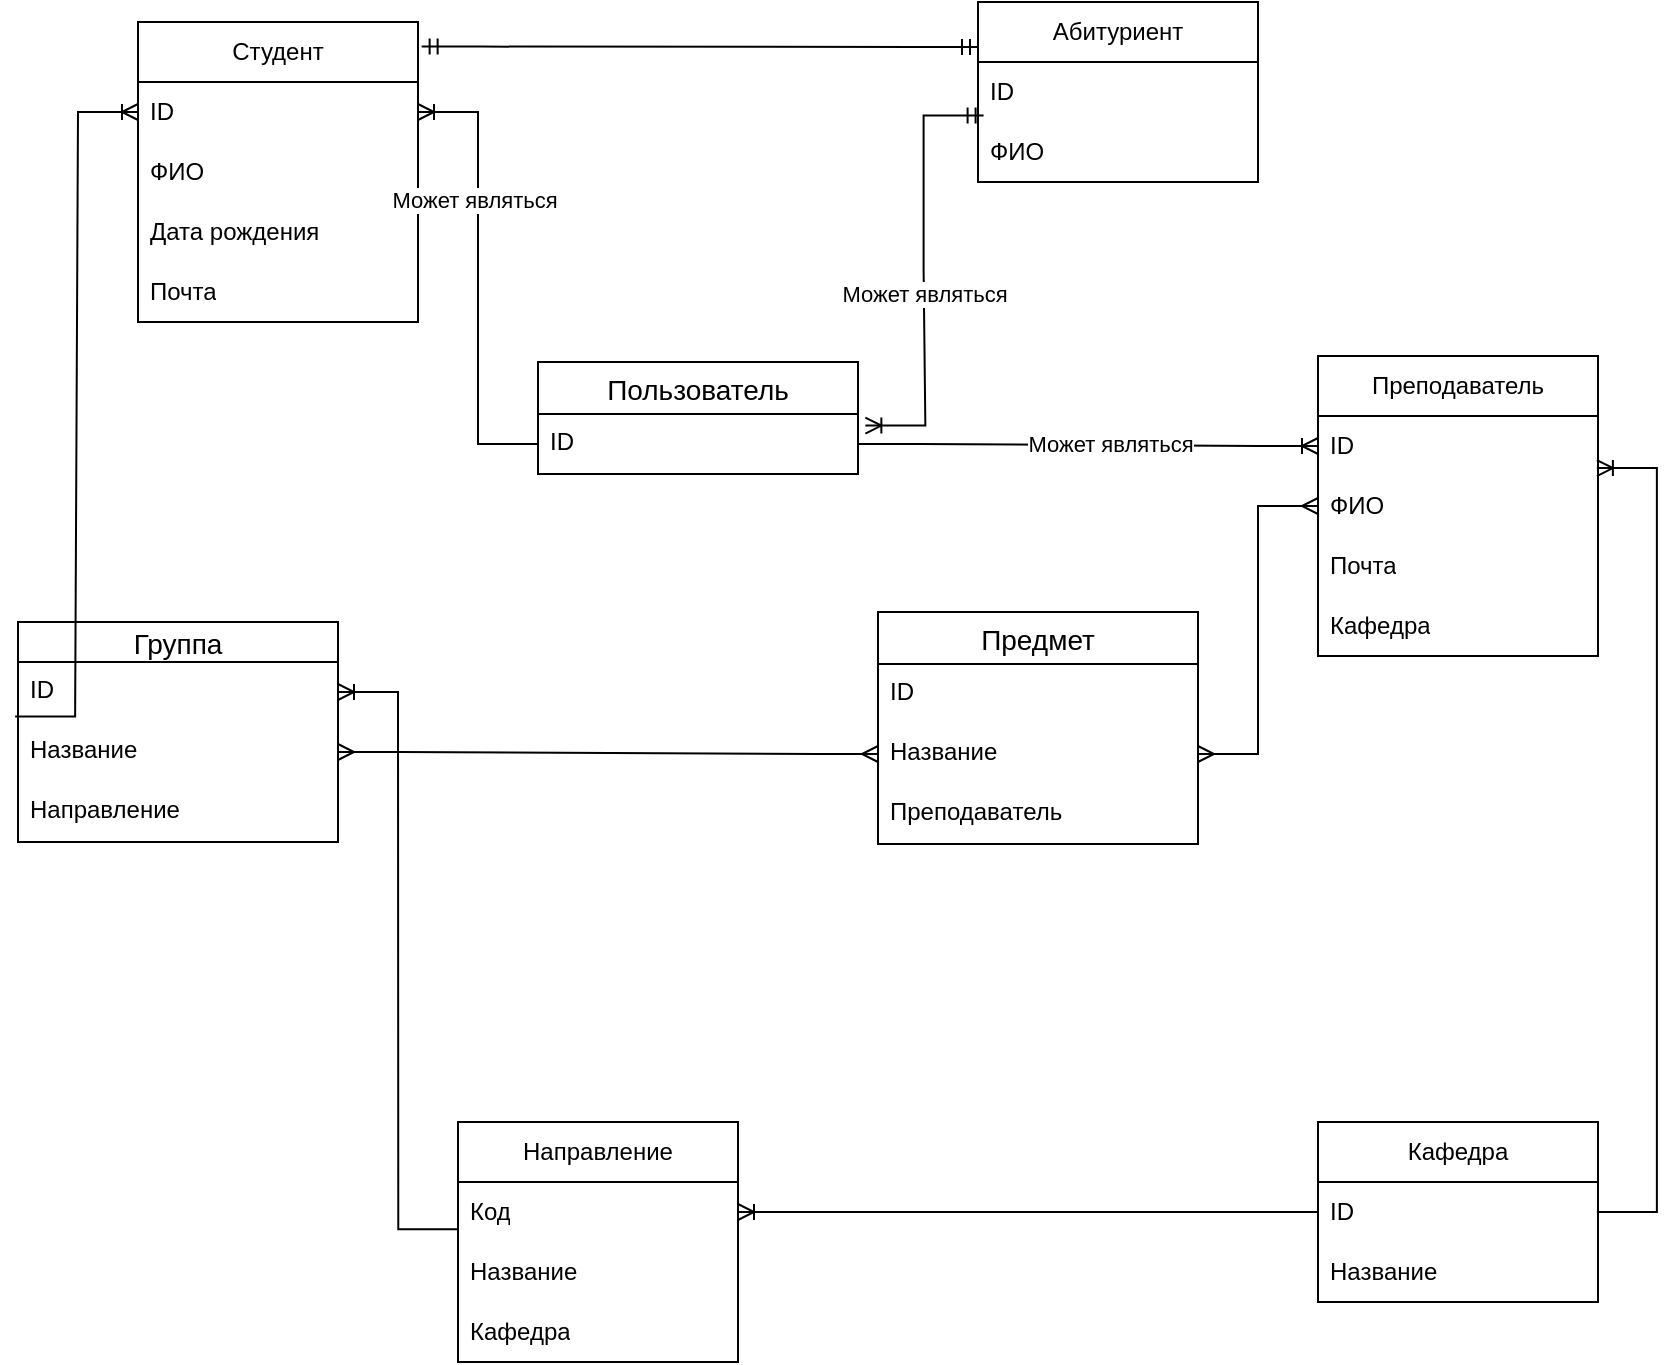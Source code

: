 <mxfile version="21.8.1" type="google">
  <diagram id="rgU0CV_DtOKgdHT9nHdT" name="Страница — 1">
    <mxGraphModel grid="1" page="1" gridSize="10" guides="1" tooltips="1" connect="1" arrows="1" fold="1" pageScale="1" pageWidth="827" pageHeight="1169" math="0" shadow="0">
      <root>
        <mxCell id="0" />
        <mxCell id="1" parent="0" />
        <mxCell id="BVu_ax15OEN-fVtHgv3H-2" value="Преподаватель" style="swimlane;fontStyle=0;childLayout=stackLayout;horizontal=1;startSize=30;horizontalStack=0;resizeParent=1;resizeParentMax=0;resizeLast=0;collapsible=1;marginBottom=0;whiteSpace=wrap;html=1;" vertex="1" parent="1">
          <mxGeometry x="590" y="157" width="140" height="150" as="geometry" />
        </mxCell>
        <mxCell id="BVu_ax15OEN-fVtHgv3H-3" value="ID" style="text;strokeColor=none;fillColor=none;align=left;verticalAlign=middle;spacingLeft=4;spacingRight=4;overflow=hidden;points=[[0,0.5],[1,0.5]];portConstraint=eastwest;rotatable=0;whiteSpace=wrap;html=1;" vertex="1" parent="BVu_ax15OEN-fVtHgv3H-2">
          <mxGeometry y="30" width="140" height="30" as="geometry" />
        </mxCell>
        <mxCell id="BVu_ax15OEN-fVtHgv3H-4" value="ФИО" style="text;strokeColor=none;fillColor=none;align=left;verticalAlign=middle;spacingLeft=4;spacingRight=4;overflow=hidden;points=[[0,0.5],[1,0.5]];portConstraint=eastwest;rotatable=0;whiteSpace=wrap;html=1;" vertex="1" parent="BVu_ax15OEN-fVtHgv3H-2">
          <mxGeometry y="60" width="140" height="30" as="geometry" />
        </mxCell>
        <mxCell id="BVu_ax15OEN-fVtHgv3H-65" value="Почта" style="text;strokeColor=none;fillColor=none;align=left;verticalAlign=middle;spacingLeft=4;spacingRight=4;overflow=hidden;points=[[0,0.5],[1,0.5]];portConstraint=eastwest;rotatable=0;whiteSpace=wrap;html=1;" vertex="1" parent="BVu_ax15OEN-fVtHgv3H-2">
          <mxGeometry y="90" width="140" height="30" as="geometry" />
        </mxCell>
        <mxCell id="BVu_ax15OEN-fVtHgv3H-68" value="Кафедра" style="text;strokeColor=none;fillColor=none;align=left;verticalAlign=middle;spacingLeft=4;spacingRight=4;overflow=hidden;points=[[0,0.5],[1,0.5]];portConstraint=eastwest;rotatable=0;whiteSpace=wrap;html=1;" vertex="1" parent="BVu_ax15OEN-fVtHgv3H-2">
          <mxGeometry y="120" width="140" height="30" as="geometry" />
        </mxCell>
        <mxCell id="BVu_ax15OEN-fVtHgv3H-8" value="Студент" style="swimlane;fontStyle=0;childLayout=stackLayout;horizontal=1;startSize=30;horizontalStack=0;resizeParent=1;resizeParentMax=0;resizeLast=0;collapsible=1;marginBottom=0;whiteSpace=wrap;html=1;" vertex="1" parent="1">
          <mxGeometry y="-10" width="140" height="150" as="geometry" />
        </mxCell>
        <mxCell id="BVu_ax15OEN-fVtHgv3H-9" value="ID" style="text;strokeColor=none;fillColor=none;align=left;verticalAlign=middle;spacingLeft=4;spacingRight=4;overflow=hidden;points=[[0,0.5],[1,0.5]];portConstraint=eastwest;rotatable=0;whiteSpace=wrap;html=1;" vertex="1" parent="BVu_ax15OEN-fVtHgv3H-8">
          <mxGeometry y="30" width="140" height="30" as="geometry" />
        </mxCell>
        <mxCell id="BVu_ax15OEN-fVtHgv3H-10" value="ФИО" style="text;strokeColor=none;fillColor=none;align=left;verticalAlign=middle;spacingLeft=4;spacingRight=4;overflow=hidden;points=[[0,0.5],[1,0.5]];portConstraint=eastwest;rotatable=0;whiteSpace=wrap;html=1;" vertex="1" parent="BVu_ax15OEN-fVtHgv3H-8">
          <mxGeometry y="60" width="140" height="30" as="geometry" />
        </mxCell>
        <mxCell id="BVu_ax15OEN-fVtHgv3H-62" value="Дата рождения" style="text;strokeColor=none;fillColor=none;align=left;verticalAlign=middle;spacingLeft=4;spacingRight=4;overflow=hidden;points=[[0,0.5],[1,0.5]];portConstraint=eastwest;rotatable=0;whiteSpace=wrap;html=1;" vertex="1" parent="BVu_ax15OEN-fVtHgv3H-8">
          <mxGeometry y="90" width="140" height="30" as="geometry" />
        </mxCell>
        <mxCell id="BVu_ax15OEN-fVtHgv3H-63" value="Почта" style="text;strokeColor=none;fillColor=none;align=left;verticalAlign=middle;spacingLeft=4;spacingRight=4;overflow=hidden;points=[[0,0.5],[1,0.5]];portConstraint=eastwest;rotatable=0;whiteSpace=wrap;html=1;" vertex="1" parent="BVu_ax15OEN-fVtHgv3H-8">
          <mxGeometry y="120" width="140" height="30" as="geometry" />
        </mxCell>
        <mxCell id="BVu_ax15OEN-fVtHgv3H-12" value="Абитуриент" style="swimlane;fontStyle=0;childLayout=stackLayout;horizontal=1;startSize=30;horizontalStack=0;resizeParent=1;resizeParentMax=0;resizeLast=0;collapsible=1;marginBottom=0;whiteSpace=wrap;html=1;" vertex="1" parent="1">
          <mxGeometry x="420" y="-20" width="140" height="90" as="geometry" />
        </mxCell>
        <mxCell id="BVu_ax15OEN-fVtHgv3H-13" value="ID" style="text;strokeColor=none;fillColor=none;align=left;verticalAlign=middle;spacingLeft=4;spacingRight=4;overflow=hidden;points=[[0,0.5],[1,0.5]];portConstraint=eastwest;rotatable=0;whiteSpace=wrap;html=1;" vertex="1" parent="BVu_ax15OEN-fVtHgv3H-12">
          <mxGeometry y="30" width="140" height="30" as="geometry" />
        </mxCell>
        <mxCell id="BVu_ax15OEN-fVtHgv3H-14" value="ФИО" style="text;strokeColor=none;fillColor=none;align=left;verticalAlign=middle;spacingLeft=4;spacingRight=4;overflow=hidden;points=[[0,0.5],[1,0.5]];portConstraint=eastwest;rotatable=0;whiteSpace=wrap;html=1;" vertex="1" parent="BVu_ax15OEN-fVtHgv3H-12">
          <mxGeometry y="60" width="140" height="30" as="geometry" />
        </mxCell>
        <mxCell id="BVu_ax15OEN-fVtHgv3H-16" value="Кафедра" style="swimlane;fontStyle=0;childLayout=stackLayout;horizontal=1;startSize=30;horizontalStack=0;resizeParent=1;resizeParentMax=0;resizeLast=0;collapsible=1;marginBottom=0;whiteSpace=wrap;html=1;" vertex="1" parent="1">
          <mxGeometry x="590" y="540" width="140" height="90" as="geometry" />
        </mxCell>
        <mxCell id="BVu_ax15OEN-fVtHgv3H-17" value="ID" style="text;strokeColor=none;fillColor=none;align=left;verticalAlign=middle;spacingLeft=4;spacingRight=4;overflow=hidden;points=[[0,0.5],[1,0.5]];portConstraint=eastwest;rotatable=0;whiteSpace=wrap;html=1;" vertex="1" parent="BVu_ax15OEN-fVtHgv3H-16">
          <mxGeometry y="30" width="140" height="30" as="geometry" />
        </mxCell>
        <mxCell id="BVu_ax15OEN-fVtHgv3H-18" value="Название" style="text;strokeColor=none;fillColor=none;align=left;verticalAlign=middle;spacingLeft=4;spacingRight=4;overflow=hidden;points=[[0,0.5],[1,0.5]];portConstraint=eastwest;rotatable=0;whiteSpace=wrap;html=1;" vertex="1" parent="BVu_ax15OEN-fVtHgv3H-16">
          <mxGeometry y="60" width="140" height="30" as="geometry" />
        </mxCell>
        <mxCell id="BVu_ax15OEN-fVtHgv3H-20" value="Направление" style="swimlane;fontStyle=0;childLayout=stackLayout;horizontal=1;startSize=30;horizontalStack=0;resizeParent=1;resizeParentMax=0;resizeLast=0;collapsible=1;marginBottom=0;whiteSpace=wrap;html=1;" vertex="1" parent="1">
          <mxGeometry x="160" y="540" width="140" height="120" as="geometry" />
        </mxCell>
        <mxCell id="BVu_ax15OEN-fVtHgv3H-21" value="Код" style="text;strokeColor=none;fillColor=none;align=left;verticalAlign=middle;spacingLeft=4;spacingRight=4;overflow=hidden;points=[[0,0.5],[1,0.5]];portConstraint=eastwest;rotatable=0;whiteSpace=wrap;html=1;" vertex="1" parent="BVu_ax15OEN-fVtHgv3H-20">
          <mxGeometry y="30" width="140" height="30" as="geometry" />
        </mxCell>
        <mxCell id="BVu_ax15OEN-fVtHgv3H-22" value="Название" style="text;strokeColor=none;fillColor=none;align=left;verticalAlign=middle;spacingLeft=4;spacingRight=4;overflow=hidden;points=[[0,0.5],[1,0.5]];portConstraint=eastwest;rotatable=0;whiteSpace=wrap;html=1;" vertex="1" parent="BVu_ax15OEN-fVtHgv3H-20">
          <mxGeometry y="60" width="140" height="30" as="geometry" />
        </mxCell>
        <mxCell id="BVu_ax15OEN-fVtHgv3H-67" value="Кафедра" style="text;strokeColor=none;fillColor=none;align=left;verticalAlign=middle;spacingLeft=4;spacingRight=4;overflow=hidden;points=[[0,0.5],[1,0.5]];portConstraint=eastwest;rotatable=0;whiteSpace=wrap;html=1;" vertex="1" parent="BVu_ax15OEN-fVtHgv3H-20">
          <mxGeometry y="90" width="140" height="30" as="geometry" />
        </mxCell>
        <mxCell id="BVu_ax15OEN-fVtHgv3H-29" value="Пользователь" style="swimlane;fontStyle=0;childLayout=stackLayout;horizontal=1;startSize=26;horizontalStack=0;resizeParent=1;resizeParentMax=0;resizeLast=0;collapsible=1;marginBottom=0;align=center;fontSize=14;" vertex="1" parent="1">
          <mxGeometry x="200" y="160" width="160" height="56" as="geometry" />
        </mxCell>
        <mxCell id="BVu_ax15OEN-fVtHgv3H-30" value="ID" style="text;strokeColor=none;fillColor=none;spacingLeft=4;spacingRight=4;overflow=hidden;rotatable=0;points=[[0,0.5],[1,0.5]];portConstraint=eastwest;fontSize=12;whiteSpace=wrap;html=1;" vertex="1" parent="BVu_ax15OEN-fVtHgv3H-29">
          <mxGeometry y="26" width="160" height="30" as="geometry" />
        </mxCell>
        <mxCell id="BVu_ax15OEN-fVtHgv3H-33" value="" style="edgeStyle=entityRelationEdgeStyle;fontSize=12;html=1;endArrow=ERoneToMany;startArrow=ERmandOne;rounded=0;entryX=1.023;entryY=0.193;entryDx=0;entryDy=0;entryPerimeter=0;exitX=0.02;exitY=0.893;exitDx=0;exitDy=0;exitPerimeter=0;" edge="1" parent="1" source="BVu_ax15OEN-fVtHgv3H-13" target="BVu_ax15OEN-fVtHgv3H-30">
          <mxGeometry width="100" height="100" relative="1" as="geometry">
            <mxPoint x="350" y="260" as="sourcePoint" />
            <mxPoint x="450" y="160" as="targetPoint" />
          </mxGeometry>
        </mxCell>
        <mxCell id="BVu_ax15OEN-fVtHgv3H-34" value="Может являться" style="edgeLabel;html=1;align=center;verticalAlign=middle;resizable=0;points=[];" vertex="1" connectable="0" parent="BVu_ax15OEN-fVtHgv3H-33">
          <mxGeometry x="0.11" y="-1" relative="1" as="geometry">
            <mxPoint as="offset" />
          </mxGeometry>
        </mxCell>
        <mxCell id="BVu_ax15OEN-fVtHgv3H-35" value="" style="edgeStyle=entityRelationEdgeStyle;fontSize=12;html=1;endArrow=ERoneToMany;rounded=0;exitX=0;exitY=0.5;exitDx=0;exitDy=0;entryX=1;entryY=0.5;entryDx=0;entryDy=0;" edge="1" parent="1" source="BVu_ax15OEN-fVtHgv3H-30" target="BVu_ax15OEN-fVtHgv3H-9">
          <mxGeometry width="100" height="100" relative="1" as="geometry">
            <mxPoint x="350" y="300" as="sourcePoint" />
            <mxPoint x="450" y="200" as="targetPoint" />
          </mxGeometry>
        </mxCell>
        <mxCell id="BVu_ax15OEN-fVtHgv3H-37" value="Может являться" style="edgeLabel;html=1;align=center;verticalAlign=middle;resizable=0;points=[];" vertex="1" connectable="0" parent="BVu_ax15OEN-fVtHgv3H-35">
          <mxGeometry x="0.348" y="2" relative="1" as="geometry">
            <mxPoint as="offset" />
          </mxGeometry>
        </mxCell>
        <mxCell id="BVu_ax15OEN-fVtHgv3H-36" value="" style="edgeStyle=entityRelationEdgeStyle;fontSize=12;html=1;endArrow=ERoneToMany;rounded=0;entryX=0;entryY=0.5;entryDx=0;entryDy=0;exitX=1;exitY=0.5;exitDx=0;exitDy=0;" edge="1" parent="1" source="BVu_ax15OEN-fVtHgv3H-30" target="BVu_ax15OEN-fVtHgv3H-3">
          <mxGeometry width="100" height="100" relative="1" as="geometry">
            <mxPoint x="190" y="370" as="sourcePoint" />
            <mxPoint x="290" y="270" as="targetPoint" />
          </mxGeometry>
        </mxCell>
        <mxCell id="BVu_ax15OEN-fVtHgv3H-38" value="Может являться" style="edgeLabel;html=1;align=center;verticalAlign=middle;resizable=0;points=[];" vertex="1" connectable="0" parent="BVu_ax15OEN-fVtHgv3H-36">
          <mxGeometry x="0.091" y="1" relative="1" as="geometry">
            <mxPoint as="offset" />
          </mxGeometry>
        </mxCell>
        <mxCell id="BVu_ax15OEN-fVtHgv3H-40" value="Группа" style="swimlane;fontStyle=0;childLayout=stackLayout;horizontal=1;startSize=20;horizontalStack=0;resizeParent=1;resizeParentMax=0;resizeLast=0;collapsible=1;marginBottom=0;align=center;fontSize=14;" vertex="1" parent="1">
          <mxGeometry x="-60" y="290" width="160" height="110" as="geometry" />
        </mxCell>
        <mxCell id="BVu_ax15OEN-fVtHgv3H-41" value="ID" style="text;strokeColor=none;fillColor=none;spacingLeft=4;spacingRight=4;overflow=hidden;rotatable=0;points=[[0,0.5],[1,0.5]];portConstraint=eastwest;fontSize=12;whiteSpace=wrap;html=1;" vertex="1" parent="BVu_ax15OEN-fVtHgv3H-40">
          <mxGeometry y="20" width="160" height="30" as="geometry" />
        </mxCell>
        <mxCell id="BVu_ax15OEN-fVtHgv3H-42" value="Название" style="text;strokeColor=none;fillColor=none;spacingLeft=4;spacingRight=4;overflow=hidden;rotatable=0;points=[[0,0.5],[1,0.5]];portConstraint=eastwest;fontSize=12;whiteSpace=wrap;html=1;" vertex="1" parent="BVu_ax15OEN-fVtHgv3H-40">
          <mxGeometry y="50" width="160" height="30" as="geometry" />
        </mxCell>
        <mxCell id="BVu_ax15OEN-fVtHgv3H-66" value="Направление" style="text;strokeColor=none;fillColor=none;spacingLeft=4;spacingRight=4;overflow=hidden;rotatable=0;points=[[0,0.5],[1,0.5]];portConstraint=eastwest;fontSize=12;whiteSpace=wrap;html=1;" vertex="1" parent="BVu_ax15OEN-fVtHgv3H-40">
          <mxGeometry y="80" width="160" height="30" as="geometry" />
        </mxCell>
        <mxCell id="BVu_ax15OEN-fVtHgv3H-45" value="" style="edgeStyle=entityRelationEdgeStyle;fontSize=12;html=1;endArrow=ERoneToMany;rounded=0;entryX=0;entryY=0.5;entryDx=0;entryDy=0;exitX=-0.009;exitY=0.907;exitDx=0;exitDy=0;exitPerimeter=0;" edge="1" parent="1" source="BVu_ax15OEN-fVtHgv3H-41" target="BVu_ax15OEN-fVtHgv3H-9">
          <mxGeometry width="100" height="100" relative="1" as="geometry">
            <mxPoint x="240" y="260" as="sourcePoint" />
            <mxPoint x="340" y="160" as="targetPoint" />
          </mxGeometry>
        </mxCell>
        <mxCell id="BVu_ax15OEN-fVtHgv3H-46" value="Предмет" style="swimlane;fontStyle=0;childLayout=stackLayout;horizontal=1;startSize=26;horizontalStack=0;resizeParent=1;resizeParentMax=0;resizeLast=0;collapsible=1;marginBottom=0;align=center;fontSize=14;" vertex="1" parent="1">
          <mxGeometry x="370" y="285" width="160" height="116" as="geometry" />
        </mxCell>
        <mxCell id="BVu_ax15OEN-fVtHgv3H-47" value="ID" style="text;strokeColor=none;fillColor=none;spacingLeft=4;spacingRight=4;overflow=hidden;rotatable=0;points=[[0,0.5],[1,0.5]];portConstraint=eastwest;fontSize=12;whiteSpace=wrap;html=1;" vertex="1" parent="BVu_ax15OEN-fVtHgv3H-46">
          <mxGeometry y="26" width="160" height="30" as="geometry" />
        </mxCell>
        <mxCell id="BVu_ax15OEN-fVtHgv3H-48" value="Название" style="text;strokeColor=none;fillColor=none;spacingLeft=4;spacingRight=4;overflow=hidden;rotatable=0;points=[[0,0.5],[1,0.5]];portConstraint=eastwest;fontSize=12;whiteSpace=wrap;html=1;" vertex="1" parent="BVu_ax15OEN-fVtHgv3H-46">
          <mxGeometry y="56" width="160" height="30" as="geometry" />
        </mxCell>
        <mxCell id="BVu_ax15OEN-fVtHgv3H-49" value="Преподаватель" style="text;strokeColor=none;fillColor=none;spacingLeft=4;spacingRight=4;overflow=hidden;rotatable=0;points=[[0,0.5],[1,0.5]];portConstraint=eastwest;fontSize=12;whiteSpace=wrap;html=1;" vertex="1" parent="BVu_ax15OEN-fVtHgv3H-46">
          <mxGeometry y="86" width="160" height="30" as="geometry" />
        </mxCell>
        <mxCell id="BVu_ax15OEN-fVtHgv3H-52" value="" style="edgeStyle=entityRelationEdgeStyle;fontSize=12;html=1;endArrow=ERmany;startArrow=ERmany;rounded=0;exitX=1;exitY=0.5;exitDx=0;exitDy=0;entryX=0;entryY=0.5;entryDx=0;entryDy=0;" edge="1" parent="1" source="BVu_ax15OEN-fVtHgv3H-42" target="BVu_ax15OEN-fVtHgv3H-48">
          <mxGeometry width="100" height="100" relative="1" as="geometry">
            <mxPoint x="240" y="380" as="sourcePoint" />
            <mxPoint x="340" y="280" as="targetPoint" />
            <Array as="points">
              <mxPoint x="160" y="550" />
              <mxPoint x="60" y="410" />
            </Array>
          </mxGeometry>
        </mxCell>
        <mxCell id="BVu_ax15OEN-fVtHgv3H-53" value="" style="edgeStyle=entityRelationEdgeStyle;fontSize=12;html=1;endArrow=ERoneToMany;rounded=0;exitX=0.001;exitY=0.787;exitDx=0;exitDy=0;exitPerimeter=0;" edge="1" parent="1" source="BVu_ax15OEN-fVtHgv3H-21" target="BVu_ax15OEN-fVtHgv3H-41">
          <mxGeometry width="100" height="100" relative="1" as="geometry">
            <mxPoint x="240" y="500" as="sourcePoint" />
            <mxPoint x="340" y="400" as="targetPoint" />
          </mxGeometry>
        </mxCell>
        <mxCell id="BVu_ax15OEN-fVtHgv3H-54" value="" style="edgeStyle=entityRelationEdgeStyle;fontSize=12;html=1;endArrow=ERoneToMany;rounded=0;exitX=0;exitY=0.5;exitDx=0;exitDy=0;entryX=1;entryY=0.5;entryDx=0;entryDy=0;" edge="1" parent="1" source="BVu_ax15OEN-fVtHgv3H-17" target="BVu_ax15OEN-fVtHgv3H-21">
          <mxGeometry width="100" height="100" relative="1" as="geometry">
            <mxPoint x="240" y="500" as="sourcePoint" />
            <mxPoint x="340" y="400" as="targetPoint" />
          </mxGeometry>
        </mxCell>
        <mxCell id="BVu_ax15OEN-fVtHgv3H-56" value="" style="edgeStyle=entityRelationEdgeStyle;fontSize=12;html=1;endArrow=ERmany;startArrow=ERmany;rounded=0;exitX=0;exitY=0.5;exitDx=0;exitDy=0;entryX=1;entryY=0.5;entryDx=0;entryDy=0;" edge="1" parent="1" source="BVu_ax15OEN-fVtHgv3H-4" target="BVu_ax15OEN-fVtHgv3H-48">
          <mxGeometry width="100" height="100" relative="1" as="geometry">
            <mxPoint x="660" y="530" as="sourcePoint" />
            <mxPoint x="590" y="530" as="targetPoint" />
          </mxGeometry>
        </mxCell>
        <mxCell id="BVu_ax15OEN-fVtHgv3H-59" value="" style="edgeStyle=entityRelationEdgeStyle;fontSize=12;html=1;endArrow=ERoneToMany;rounded=0;entryX=0.996;entryY=-0.133;entryDx=0;entryDy=0;entryPerimeter=0;" edge="1" parent="1" target="BVu_ax15OEN-fVtHgv3H-4">
          <mxGeometry width="100" height="100" relative="1" as="geometry">
            <mxPoint x="729.44" y="585" as="sourcePoint" />
            <mxPoint x="629.44" y="485" as="targetPoint" />
            <Array as="points">
              <mxPoint x="669.44" y="380" />
              <mxPoint x="529.44" y="410" />
            </Array>
          </mxGeometry>
        </mxCell>
        <mxCell id="BVu_ax15OEN-fVtHgv3H-64" value="" style="edgeStyle=entityRelationEdgeStyle;fontSize=12;html=1;endArrow=ERmandOne;startArrow=ERmandOne;rounded=0;entryX=0;entryY=0.25;entryDx=0;entryDy=0;exitX=1.013;exitY=0.082;exitDx=0;exitDy=0;exitPerimeter=0;" edge="1" parent="1" source="BVu_ax15OEN-fVtHgv3H-8" target="BVu_ax15OEN-fVtHgv3H-12">
          <mxGeometry width="100" height="100" relative="1" as="geometry">
            <mxPoint x="230" y="30" as="sourcePoint" />
            <mxPoint x="330" y="-70" as="targetPoint" />
          </mxGeometry>
        </mxCell>
      </root>
    </mxGraphModel>
  </diagram>
</mxfile>
